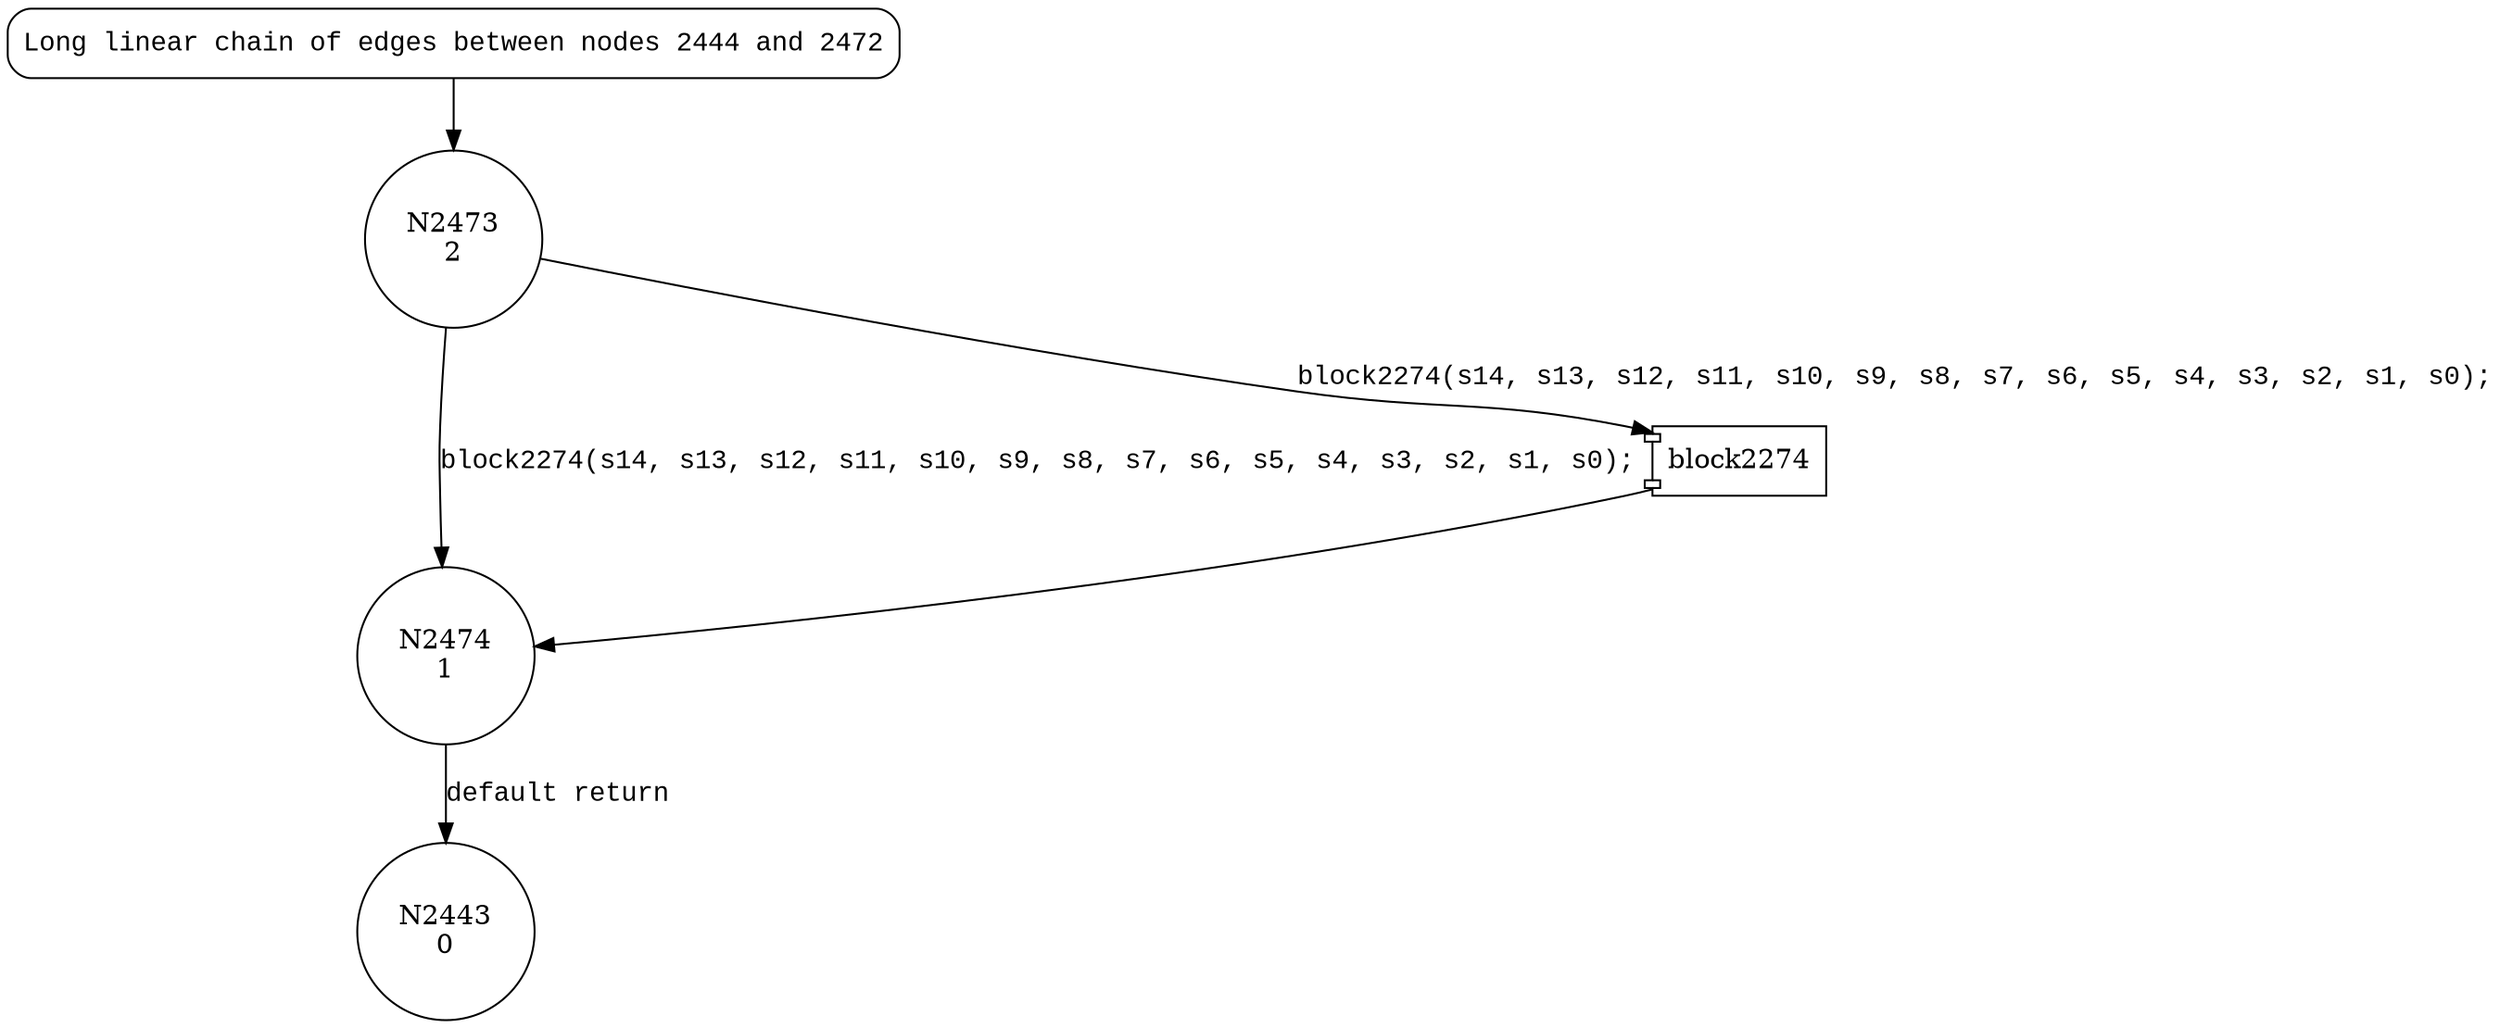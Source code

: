 digraph block2285 {
2473 [shape="circle" label="N2473\n2"]
2474 [shape="circle" label="N2474\n1"]
2443 [shape="circle" label="N2443\n0"]
2444 [style="filled,bold" penwidth="1" fillcolor="white" fontname="Courier New" shape="Mrecord" label="Long linear chain of edges between nodes 2444 and 2472"]
2444 -> 2473[label=""]
100147 [shape="component" label="block2274"]
2473 -> 100147 [label="block2274(s14, s13, s12, s11, s10, s9, s8, s7, s6, s5, s4, s3, s2, s1, s0);" fontname="Courier New"]
100147 -> 2474 [label="" fontname="Courier New"]
2473 -> 2474 [label="block2274(s14, s13, s12, s11, s10, s9, s8, s7, s6, s5, s4, s3, s2, s1, s0);" fontname="Courier New"]
2474 -> 2443 [label="default return" fontname="Courier New"]
}